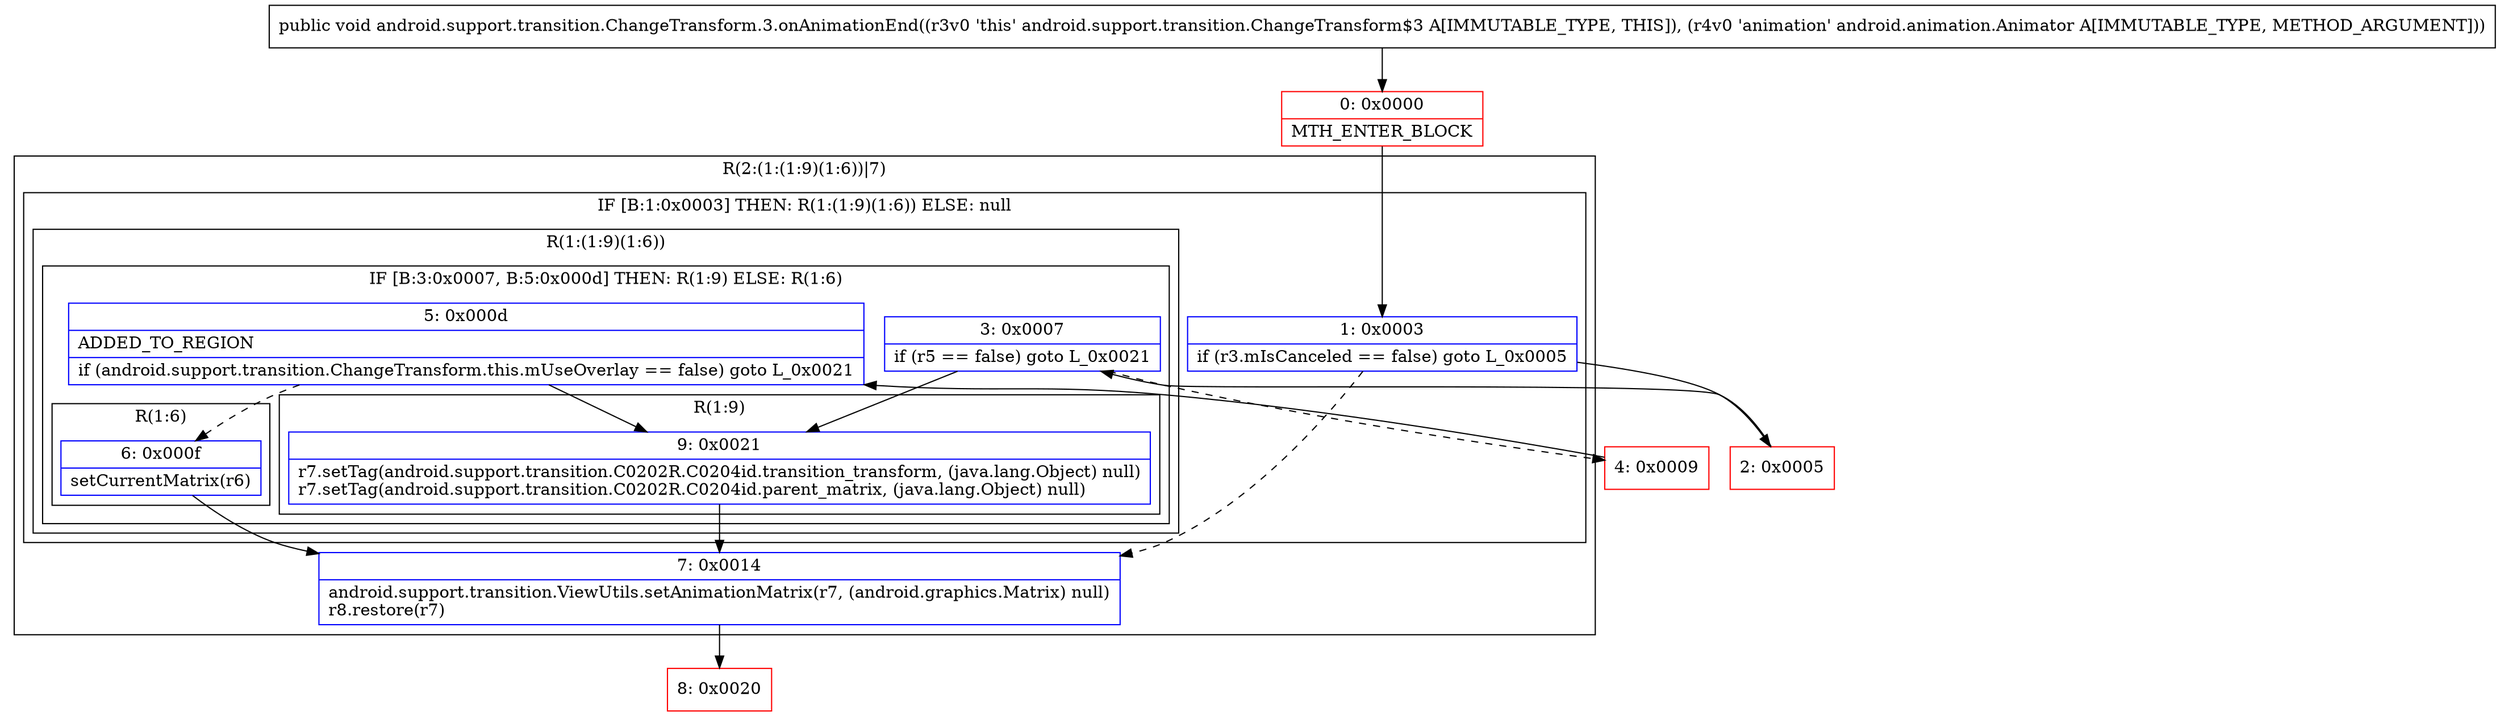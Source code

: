 digraph "CFG forandroid.support.transition.ChangeTransform.3.onAnimationEnd(Landroid\/animation\/Animator;)V" {
subgraph cluster_Region_309442036 {
label = "R(2:(1:(1:9)(1:6))|7)";
node [shape=record,color=blue];
subgraph cluster_IfRegion_2003869544 {
label = "IF [B:1:0x0003] THEN: R(1:(1:9)(1:6)) ELSE: null";
node [shape=record,color=blue];
Node_1 [shape=record,label="{1\:\ 0x0003|if (r3.mIsCanceled == false) goto L_0x0005\l}"];
subgraph cluster_Region_1961123549 {
label = "R(1:(1:9)(1:6))";
node [shape=record,color=blue];
subgraph cluster_IfRegion_1694993176 {
label = "IF [B:3:0x0007, B:5:0x000d] THEN: R(1:9) ELSE: R(1:6)";
node [shape=record,color=blue];
Node_3 [shape=record,label="{3\:\ 0x0007|if (r5 == false) goto L_0x0021\l}"];
Node_5 [shape=record,label="{5\:\ 0x000d|ADDED_TO_REGION\l|if (android.support.transition.ChangeTransform.this.mUseOverlay == false) goto L_0x0021\l}"];
subgraph cluster_Region_2051431513 {
label = "R(1:9)";
node [shape=record,color=blue];
Node_9 [shape=record,label="{9\:\ 0x0021|r7.setTag(android.support.transition.C0202R.C0204id.transition_transform, (java.lang.Object) null)\lr7.setTag(android.support.transition.C0202R.C0204id.parent_matrix, (java.lang.Object) null)\l}"];
}
subgraph cluster_Region_163448742 {
label = "R(1:6)";
node [shape=record,color=blue];
Node_6 [shape=record,label="{6\:\ 0x000f|setCurrentMatrix(r6)\l}"];
}
}
}
}
Node_7 [shape=record,label="{7\:\ 0x0014|android.support.transition.ViewUtils.setAnimationMatrix(r7, (android.graphics.Matrix) null)\lr8.restore(r7)\l}"];
}
Node_0 [shape=record,color=red,label="{0\:\ 0x0000|MTH_ENTER_BLOCK\l}"];
Node_2 [shape=record,color=red,label="{2\:\ 0x0005}"];
Node_4 [shape=record,color=red,label="{4\:\ 0x0009}"];
Node_8 [shape=record,color=red,label="{8\:\ 0x0020}"];
MethodNode[shape=record,label="{public void android.support.transition.ChangeTransform.3.onAnimationEnd((r3v0 'this' android.support.transition.ChangeTransform$3 A[IMMUTABLE_TYPE, THIS]), (r4v0 'animation' android.animation.Animator A[IMMUTABLE_TYPE, METHOD_ARGUMENT])) }"];
MethodNode -> Node_0;
Node_1 -> Node_2;
Node_1 -> Node_7[style=dashed];
Node_3 -> Node_4[style=dashed];
Node_3 -> Node_9;
Node_5 -> Node_6[style=dashed];
Node_5 -> Node_9;
Node_9 -> Node_7;
Node_6 -> Node_7;
Node_7 -> Node_8;
Node_0 -> Node_1;
Node_2 -> Node_3;
Node_4 -> Node_5;
}

